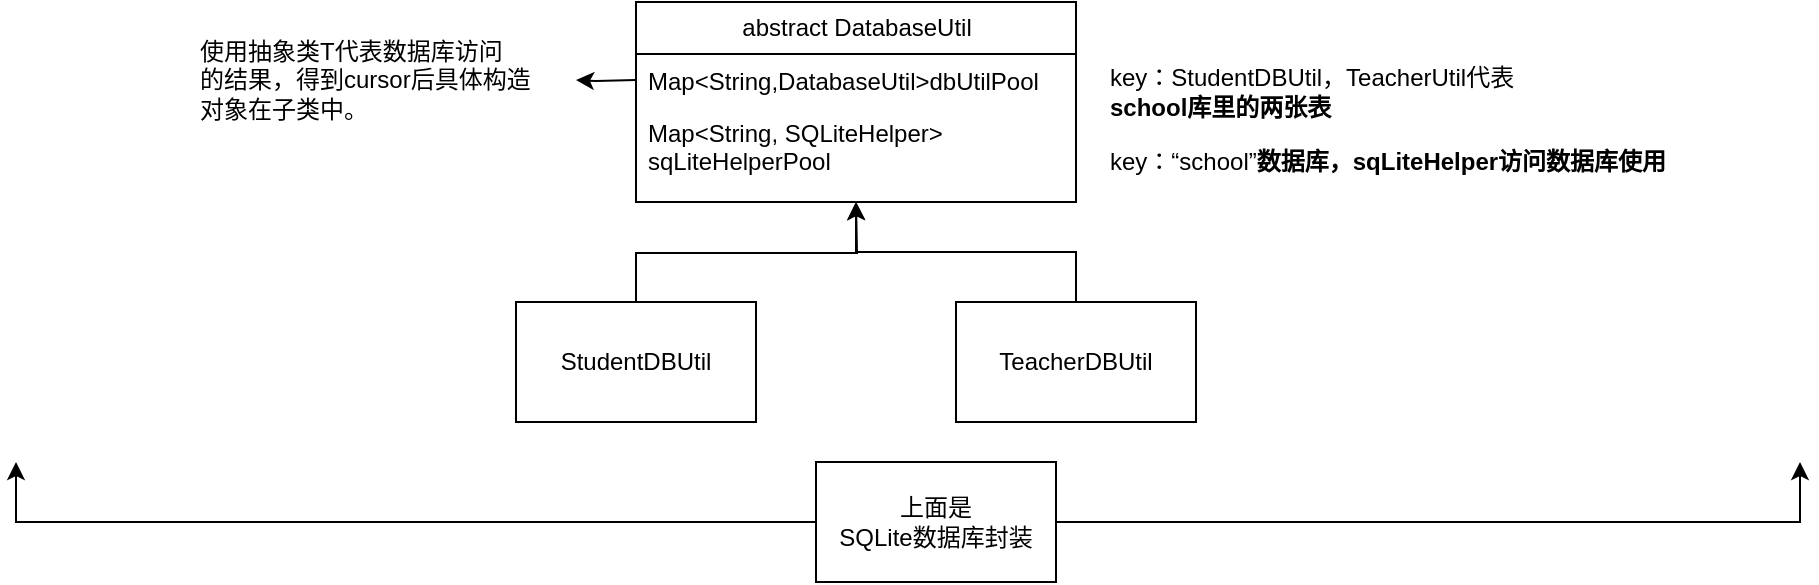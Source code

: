 <mxfile version="24.0.7" type="github">
  <diagram name="第 1 页" id="cVpbqnuZjv5tUL9fKgHS">
    <mxGraphModel dx="1050" dy="530" grid="1" gridSize="10" guides="1" tooltips="1" connect="1" arrows="1" fold="1" page="1" pageScale="1" pageWidth="1100" pageHeight="1700" math="0" shadow="0">
      <root>
        <mxCell id="0" />
        <mxCell id="1" parent="0" />
        <mxCell id="_Ly2tGGcxf1HoNy1rfg0-22" style="edgeStyle=orthogonalEdgeStyle;rounded=0;orthogonalLoop=1;jettySize=auto;html=1;exitX=0.5;exitY=0;exitDx=0;exitDy=0;" parent="1" source="_Ly2tGGcxf1HoNy1rfg0-3" edge="1">
          <mxGeometry relative="1" as="geometry">
            <mxPoint x="490" y="110" as="targetPoint" />
          </mxGeometry>
        </mxCell>
        <mxCell id="_Ly2tGGcxf1HoNy1rfg0-3" value="StudentDBUtil" style="whiteSpace=wrap;html=1;" parent="1" vertex="1">
          <mxGeometry x="320" y="160" width="120" height="60" as="geometry" />
        </mxCell>
        <mxCell id="_Ly2tGGcxf1HoNy1rfg0-4" value="TeacherDBUtil" style="whiteSpace=wrap;html=1;" parent="1" vertex="1">
          <mxGeometry x="540" y="160" width="120" height="60" as="geometry" />
        </mxCell>
        <mxCell id="_Ly2tGGcxf1HoNy1rfg0-17" value="&lt;span style=&quot;text-wrap: wrap;&quot;&gt;abstract&amp;nbsp;&lt;/span&gt;&lt;span style=&quot;text-wrap: wrap; background-color: initial;&quot;&gt;DatabaseUtil&lt;/span&gt;" style="swimlane;fontStyle=0;childLayout=stackLayout;horizontal=1;startSize=26;fillColor=none;horizontalStack=0;resizeParent=1;resizeParentMax=0;resizeLast=0;collapsible=1;marginBottom=0;html=1;" parent="1" vertex="1">
          <mxGeometry x="380" y="10" width="220" height="100" as="geometry" />
        </mxCell>
        <mxCell id="_Ly2tGGcxf1HoNy1rfg0-18" value="Map&amp;lt;String,DatabaseUtil&amp;gt;dbUtilPool" style="text;strokeColor=none;fillColor=none;align=left;verticalAlign=top;spacingLeft=4;spacingRight=4;overflow=hidden;rotatable=0;points=[[0,0.5],[1,0.5]];portConstraint=eastwest;whiteSpace=wrap;html=1;" parent="_Ly2tGGcxf1HoNy1rfg0-17" vertex="1">
          <mxGeometry y="26" width="220" height="26" as="geometry" />
        </mxCell>
        <mxCell id="_Ly2tGGcxf1HoNy1rfg0-19" value="Map&amp;lt;String, SQLiteHelper&amp;gt; sqLiteHelperPool" style="text;strokeColor=none;fillColor=none;align=left;verticalAlign=top;spacingLeft=4;spacingRight=4;overflow=hidden;rotatable=0;points=[[0,0.5],[1,0.5]];portConstraint=eastwest;whiteSpace=wrap;html=1;" parent="_Ly2tGGcxf1HoNy1rfg0-17" vertex="1">
          <mxGeometry y="52" width="220" height="48" as="geometry" />
        </mxCell>
        <mxCell id="_Ly2tGGcxf1HoNy1rfg0-21" style="edgeStyle=orthogonalEdgeStyle;rounded=0;orthogonalLoop=1;jettySize=auto;html=1;exitX=0.5;exitY=0;exitDx=0;exitDy=0;entryX=0.5;entryY=1;entryDx=0;entryDy=0;entryPerimeter=0;" parent="1" source="_Ly2tGGcxf1HoNy1rfg0-4" target="_Ly2tGGcxf1HoNy1rfg0-19" edge="1">
          <mxGeometry relative="1" as="geometry" />
        </mxCell>
        <mxCell id="_Ly2tGGcxf1HoNy1rfg0-23" value="key：StudentDBUtil，TeacherUtil代表&lt;div&gt;&lt;b&gt;school库里的两张表&lt;/b&gt;&lt;/div&gt;" style="text;html=1;align=left;verticalAlign=middle;resizable=0;points=[];autosize=1;strokeColor=none;fillColor=none;" parent="1" vertex="1">
          <mxGeometry x="615" y="35" width="230" height="40" as="geometry" />
        </mxCell>
        <mxCell id="1c0kHlhWkJaU_nETKubm-9" value="key：“school”&lt;b&gt;数据库，sqLiteHelper访问数据库使用&lt;/b&gt;" style="text;html=1;align=left;verticalAlign=middle;resizable=0;points=[];autosize=1;strokeColor=none;fillColor=none;" vertex="1" parent="1">
          <mxGeometry x="615" y="75" width="300" height="30" as="geometry" />
        </mxCell>
        <mxCell id="1c0kHlhWkJaU_nETKubm-11" value="使用抽象类T代表数据库访问&lt;div&gt;的结果，得到cursor后具体构造&lt;/div&gt;&lt;div&gt;对象在子类中。&lt;/div&gt;" style="text;html=1;align=left;verticalAlign=middle;resizable=0;points=[];autosize=1;strokeColor=none;fillColor=none;" vertex="1" parent="1">
          <mxGeometry x="160" y="19" width="190" height="60" as="geometry" />
        </mxCell>
        <mxCell id="1c0kHlhWkJaU_nETKubm-10" style="edgeStyle=orthogonalEdgeStyle;rounded=0;orthogonalLoop=1;jettySize=auto;html=1;exitX=0;exitY=0.5;exitDx=0;exitDy=0;" edge="1" parent="1" target="1c0kHlhWkJaU_nETKubm-11">
          <mxGeometry relative="1" as="geometry">
            <mxPoint x="290" y="49" as="targetPoint" />
            <mxPoint x="380" y="49" as="sourcePoint" />
          </mxGeometry>
        </mxCell>
        <mxCell id="1c0kHlhWkJaU_nETKubm-13" style="edgeStyle=orthogonalEdgeStyle;rounded=0;orthogonalLoop=1;jettySize=auto;html=1;exitX=0;exitY=0.5;exitDx=0;exitDy=0;" edge="1" parent="1" source="1c0kHlhWkJaU_nETKubm-12">
          <mxGeometry relative="1" as="geometry">
            <mxPoint x="70" y="240" as="targetPoint" />
            <Array as="points">
              <mxPoint x="70" y="270" />
            </Array>
          </mxGeometry>
        </mxCell>
        <mxCell id="1c0kHlhWkJaU_nETKubm-14" style="edgeStyle=orthogonalEdgeStyle;rounded=0;orthogonalLoop=1;jettySize=auto;html=1;exitX=1;exitY=0.5;exitDx=0;exitDy=0;" edge="1" parent="1" source="1c0kHlhWkJaU_nETKubm-12">
          <mxGeometry relative="1" as="geometry">
            <mxPoint x="962" y="240" as="targetPoint" />
            <Array as="points">
              <mxPoint x="962" y="270" />
            </Array>
          </mxGeometry>
        </mxCell>
        <mxCell id="1c0kHlhWkJaU_nETKubm-12" value="&lt;div&gt;上面是&lt;/div&gt;SQLite数据库封装" style="whiteSpace=wrap;html=1;" vertex="1" parent="1">
          <mxGeometry x="470" y="240" width="120" height="60" as="geometry" />
        </mxCell>
      </root>
    </mxGraphModel>
  </diagram>
</mxfile>
